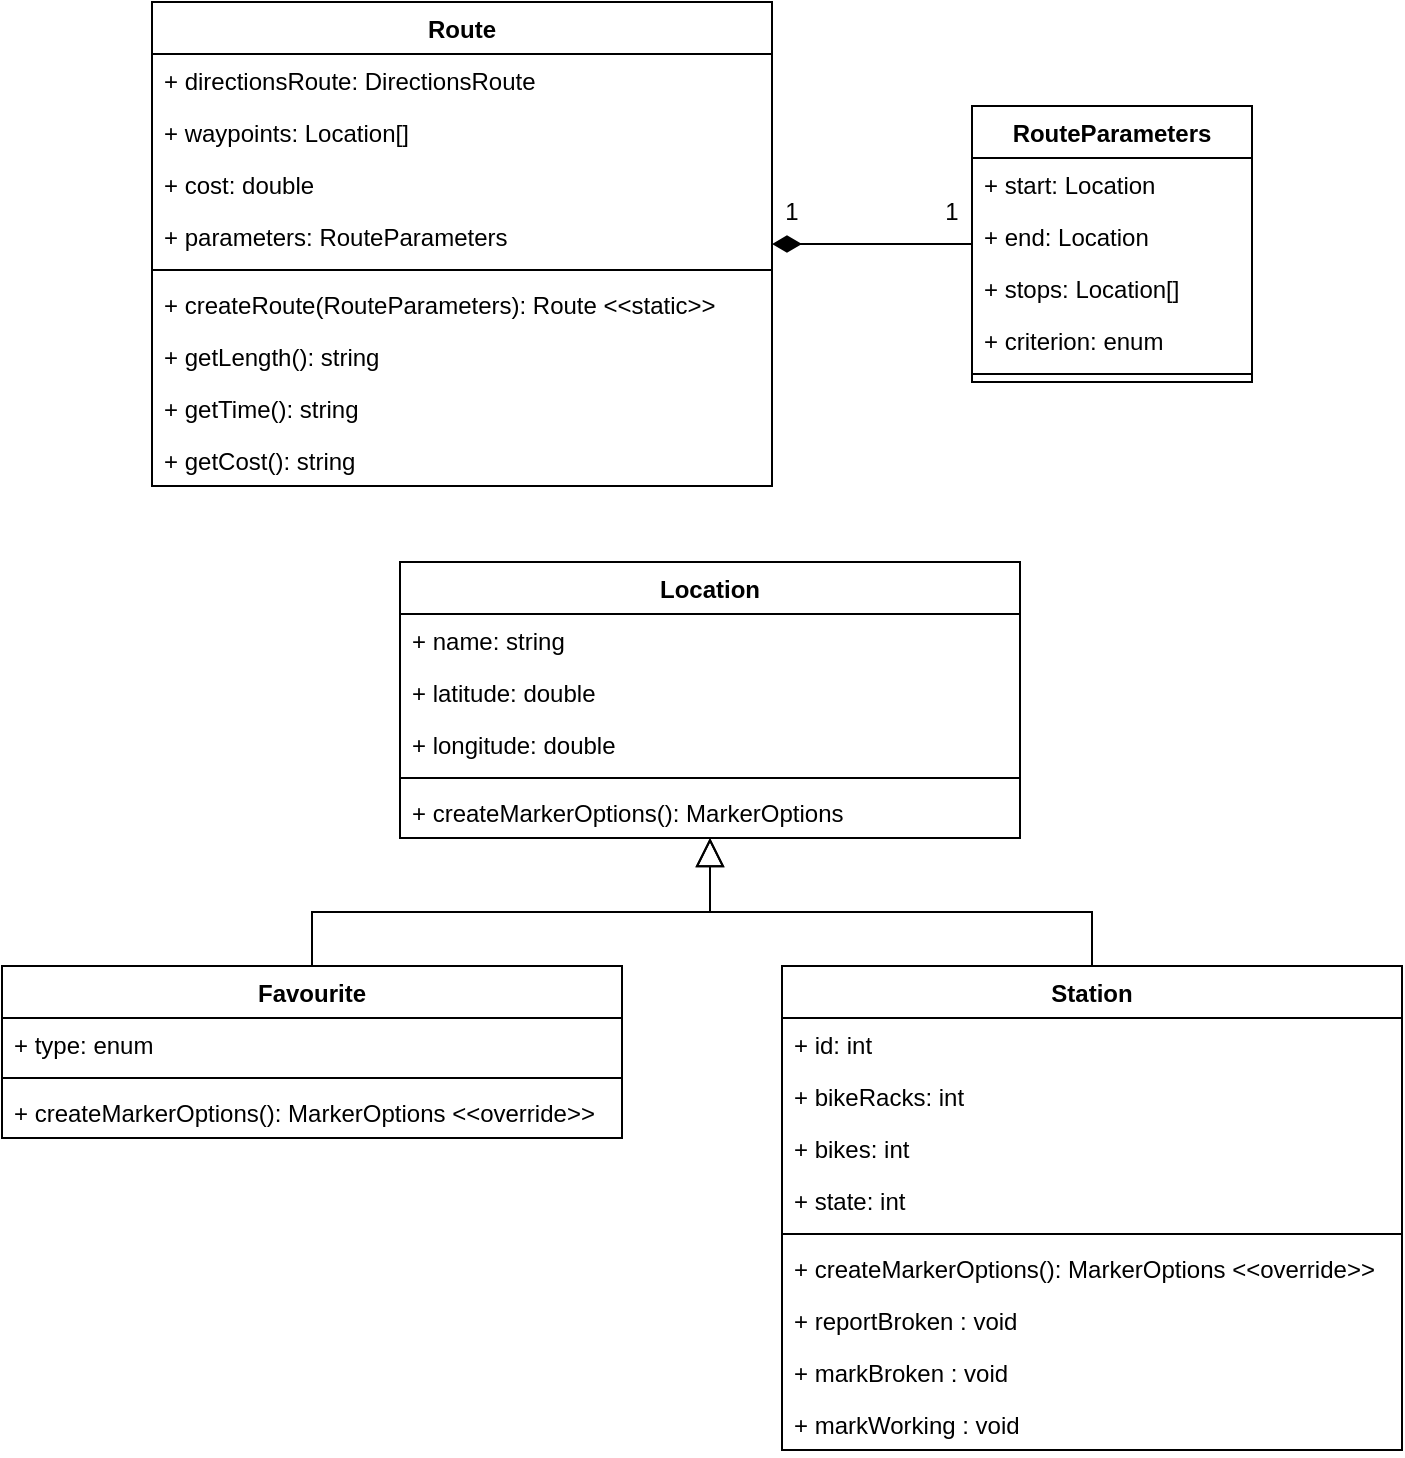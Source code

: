 <mxfile version="15.6.8" type="github">
  <diagram id="C5RBs43oDa-KdzZeNtuy" name="Page-1">
    <mxGraphModel dx="1422" dy="737" grid="1" gridSize="10" guides="1" tooltips="1" connect="1" arrows="1" fold="1" page="1" pageScale="1" pageWidth="827" pageHeight="1169" math="0" shadow="0">
      <root>
        <mxCell id="WIyWlLk6GJQsqaUBKTNV-0" />
        <mxCell id="WIyWlLk6GJQsqaUBKTNV-1" parent="WIyWlLk6GJQsqaUBKTNV-0" />
        <mxCell id="2iFOGh2o6Uc4nREv85gw-3" value="Location" style="swimlane;fontStyle=1;align=center;verticalAlign=top;childLayout=stackLayout;horizontal=1;startSize=26;horizontalStack=0;resizeParent=1;resizeParentMax=0;resizeLast=0;collapsible=1;marginBottom=0;" parent="WIyWlLk6GJQsqaUBKTNV-1" vertex="1">
          <mxGeometry x="263" y="370" width="310" height="138" as="geometry" />
        </mxCell>
        <mxCell id="2iFOGh2o6Uc4nREv85gw-4" value="+ name: string&#xa;" style="text;strokeColor=none;fillColor=none;align=left;verticalAlign=top;spacingLeft=4;spacingRight=4;overflow=hidden;rotatable=0;points=[[0,0.5],[1,0.5]];portConstraint=eastwest;" parent="2iFOGh2o6Uc4nREv85gw-3" vertex="1">
          <mxGeometry y="26" width="310" height="26" as="geometry" />
        </mxCell>
        <mxCell id="2iFOGh2o6Uc4nREv85gw-9" value="+ latitude: double&#xa;" style="text;strokeColor=none;fillColor=none;align=left;verticalAlign=top;spacingLeft=4;spacingRight=4;overflow=hidden;rotatable=0;points=[[0,0.5],[1,0.5]];portConstraint=eastwest;" parent="2iFOGh2o6Uc4nREv85gw-3" vertex="1">
          <mxGeometry y="52" width="310" height="26" as="geometry" />
        </mxCell>
        <mxCell id="2iFOGh2o6Uc4nREv85gw-7" value="+ longitude: double&#xa;" style="text;strokeColor=none;fillColor=none;align=left;verticalAlign=top;spacingLeft=4;spacingRight=4;overflow=hidden;rotatable=0;points=[[0,0.5],[1,0.5]];portConstraint=eastwest;" parent="2iFOGh2o6Uc4nREv85gw-3" vertex="1">
          <mxGeometry y="78" width="310" height="26" as="geometry" />
        </mxCell>
        <mxCell id="2iFOGh2o6Uc4nREv85gw-5" value="" style="line;strokeWidth=1;fillColor=none;align=left;verticalAlign=middle;spacingTop=-1;spacingLeft=3;spacingRight=3;rotatable=0;labelPosition=right;points=[];portConstraint=eastwest;" parent="2iFOGh2o6Uc4nREv85gw-3" vertex="1">
          <mxGeometry y="104" width="310" height="8" as="geometry" />
        </mxCell>
        <mxCell id="2iFOGh2o6Uc4nREv85gw-42" value="+ createMarkerOptions(): MarkerOptions" style="text;strokeColor=none;fillColor=none;align=left;verticalAlign=top;spacingLeft=4;spacingRight=4;overflow=hidden;rotatable=0;points=[[0,0.5],[1,0.5]];portConstraint=eastwest;" parent="2iFOGh2o6Uc4nREv85gw-3" vertex="1">
          <mxGeometry y="112" width="310" height="26" as="geometry" />
        </mxCell>
        <mxCell id="2iFOGh2o6Uc4nREv85gw-59" style="edgeStyle=orthogonalEdgeStyle;rounded=0;orthogonalLoop=1;jettySize=auto;html=1;exitX=0.5;exitY=0;exitDx=0;exitDy=0;fontSize=12;endArrow=block;endFill=0;endSize=12;" parent="WIyWlLk6GJQsqaUBKTNV-1" source="2iFOGh2o6Uc4nREv85gw-10" target="2iFOGh2o6Uc4nREv85gw-3" edge="1">
          <mxGeometry relative="1" as="geometry" />
        </mxCell>
        <mxCell id="2iFOGh2o6Uc4nREv85gw-10" value="Station" style="swimlane;fontStyle=1;align=center;verticalAlign=top;childLayout=stackLayout;horizontal=1;startSize=26;horizontalStack=0;resizeParent=1;resizeParentMax=0;resizeLast=0;collapsible=1;marginBottom=0;" parent="WIyWlLk6GJQsqaUBKTNV-1" vertex="1">
          <mxGeometry x="454" y="572" width="310" height="242" as="geometry" />
        </mxCell>
        <mxCell id="2iFOGh2o6Uc4nREv85gw-33" value="+ id: int&#xa;" style="text;strokeColor=none;fillColor=none;align=left;verticalAlign=top;spacingLeft=4;spacingRight=4;overflow=hidden;rotatable=0;points=[[0,0.5],[1,0.5]];portConstraint=eastwest;" parent="2iFOGh2o6Uc4nREv85gw-10" vertex="1">
          <mxGeometry y="26" width="310" height="26" as="geometry" />
        </mxCell>
        <mxCell id="2iFOGh2o6Uc4nREv85gw-11" value="+ bikeRacks: int" style="text;strokeColor=none;fillColor=none;align=left;verticalAlign=top;spacingLeft=4;spacingRight=4;overflow=hidden;rotatable=0;points=[[0,0.5],[1,0.5]];portConstraint=eastwest;" parent="2iFOGh2o6Uc4nREv85gw-10" vertex="1">
          <mxGeometry y="52" width="310" height="26" as="geometry" />
        </mxCell>
        <mxCell id="2iFOGh2o6Uc4nREv85gw-16" value="+ bikes: int" style="text;strokeColor=none;fillColor=none;align=left;verticalAlign=top;spacingLeft=4;spacingRight=4;overflow=hidden;rotatable=0;points=[[0,0.5],[1,0.5]];portConstraint=eastwest;" parent="2iFOGh2o6Uc4nREv85gw-10" vertex="1">
          <mxGeometry y="78" width="310" height="26" as="geometry" />
        </mxCell>
        <mxCell id="2iFOGh2o6Uc4nREv85gw-35" value="+ state: int" style="text;strokeColor=none;fillColor=none;align=left;verticalAlign=top;spacingLeft=4;spacingRight=4;overflow=hidden;rotatable=0;points=[[0,0.5],[1,0.5]];portConstraint=eastwest;" parent="2iFOGh2o6Uc4nREv85gw-10" vertex="1">
          <mxGeometry y="104" width="310" height="26" as="geometry" />
        </mxCell>
        <mxCell id="2iFOGh2o6Uc4nREv85gw-14" value="" style="line;strokeWidth=1;fillColor=none;align=left;verticalAlign=middle;spacingTop=-1;spacingLeft=3;spacingRight=3;rotatable=0;labelPosition=right;points=[];portConstraint=eastwest;" parent="2iFOGh2o6Uc4nREv85gw-10" vertex="1">
          <mxGeometry y="130" width="310" height="8" as="geometry" />
        </mxCell>
        <mxCell id="2iFOGh2o6Uc4nREv85gw-57" value="+ createMarkerOptions(): MarkerOptions &lt;&lt;override&gt;&gt;" style="text;strokeColor=none;fillColor=none;align=left;verticalAlign=top;spacingLeft=4;spacingRight=4;overflow=hidden;rotatable=0;points=[[0,0.5],[1,0.5]];portConstraint=eastwest;" parent="2iFOGh2o6Uc4nREv85gw-10" vertex="1">
          <mxGeometry y="138" width="310" height="26" as="geometry" />
        </mxCell>
        <mxCell id="2iFOGh2o6Uc4nREv85gw-15" value="+ reportBroken : void" style="text;strokeColor=none;fillColor=none;align=left;verticalAlign=top;spacingLeft=4;spacingRight=4;overflow=hidden;rotatable=0;points=[[0,0.5],[1,0.5]];portConstraint=eastwest;" parent="2iFOGh2o6Uc4nREv85gw-10" vertex="1">
          <mxGeometry y="164" width="310" height="26" as="geometry" />
        </mxCell>
        <mxCell id="2iFOGh2o6Uc4nREv85gw-18" value="+ markBroken : void" style="text;strokeColor=none;fillColor=none;align=left;verticalAlign=top;spacingLeft=4;spacingRight=4;overflow=hidden;rotatable=0;points=[[0,0.5],[1,0.5]];portConstraint=eastwest;" parent="2iFOGh2o6Uc4nREv85gw-10" vertex="1">
          <mxGeometry y="190" width="310" height="26" as="geometry" />
        </mxCell>
        <mxCell id="2iFOGh2o6Uc4nREv85gw-19" value="+ markWorking : void" style="text;strokeColor=none;fillColor=none;align=left;verticalAlign=top;spacingLeft=4;spacingRight=4;overflow=hidden;rotatable=0;points=[[0,0.5],[1,0.5]];portConstraint=eastwest;" parent="2iFOGh2o6Uc4nREv85gw-10" vertex="1">
          <mxGeometry y="216" width="310" height="26" as="geometry" />
        </mxCell>
        <mxCell id="2iFOGh2o6Uc4nREv85gw-58" style="edgeStyle=orthogonalEdgeStyle;rounded=0;orthogonalLoop=1;jettySize=auto;html=1;exitX=0.5;exitY=0;exitDx=0;exitDy=0;fontSize=12;endArrow=block;endFill=0;endSize=12;" parent="WIyWlLk6GJQsqaUBKTNV-1" source="2iFOGh2o6Uc4nREv85gw-21" target="2iFOGh2o6Uc4nREv85gw-3" edge="1">
          <mxGeometry relative="1" as="geometry" />
        </mxCell>
        <mxCell id="2iFOGh2o6Uc4nREv85gw-21" value="Favourite" style="swimlane;fontStyle=1;align=center;verticalAlign=top;childLayout=stackLayout;horizontal=1;startSize=26;horizontalStack=0;resizeParent=1;resizeParentMax=0;resizeLast=0;collapsible=1;marginBottom=0;" parent="WIyWlLk6GJQsqaUBKTNV-1" vertex="1">
          <mxGeometry x="64" y="572" width="310" height="86" as="geometry">
            <mxRectangle x="320" y="290" width="80" height="26" as="alternateBounds" />
          </mxGeometry>
        </mxCell>
        <mxCell id="2iFOGh2o6Uc4nREv85gw-29" value="+ type: enum&#xa;" style="text;strokeColor=none;fillColor=none;align=left;verticalAlign=top;spacingLeft=4;spacingRight=4;overflow=hidden;rotatable=0;points=[[0,0.5],[1,0.5]];portConstraint=eastwest;" parent="2iFOGh2o6Uc4nREv85gw-21" vertex="1">
          <mxGeometry y="26" width="310" height="26" as="geometry" />
        </mxCell>
        <mxCell id="2iFOGh2o6Uc4nREv85gw-25" value="" style="line;strokeWidth=1;fillColor=none;align=left;verticalAlign=middle;spacingTop=-1;spacingLeft=3;spacingRight=3;rotatable=0;labelPosition=right;points=[];portConstraint=eastwest;" parent="2iFOGh2o6Uc4nREv85gw-21" vertex="1">
          <mxGeometry y="52" width="310" height="8" as="geometry" />
        </mxCell>
        <mxCell id="2iFOGh2o6Uc4nREv85gw-55" value="+ createMarkerOptions(): MarkerOptions &lt;&lt;override&gt;&gt;" style="text;strokeColor=none;fillColor=none;align=left;verticalAlign=top;spacingLeft=4;spacingRight=4;overflow=hidden;rotatable=0;points=[[0,0.5],[1,0.5]];portConstraint=eastwest;" parent="2iFOGh2o6Uc4nREv85gw-21" vertex="1">
          <mxGeometry y="60" width="310" height="26" as="geometry" />
        </mxCell>
        <mxCell id="2iFOGh2o6Uc4nREv85gw-36" value="RouteParameters" style="swimlane;fontStyle=1;align=center;verticalAlign=top;childLayout=stackLayout;horizontal=1;startSize=26;horizontalStack=0;resizeParent=1;resizeParentMax=0;resizeLast=0;collapsible=1;marginBottom=0;" parent="WIyWlLk6GJQsqaUBKTNV-1" vertex="1">
          <mxGeometry x="549" y="142" width="140" height="138" as="geometry">
            <mxRectangle x="320" y="290" width="80" height="26" as="alternateBounds" />
          </mxGeometry>
        </mxCell>
        <mxCell id="2iFOGh2o6Uc4nREv85gw-37" value="+ start: Location" style="text;strokeColor=none;fillColor=none;align=left;verticalAlign=top;spacingLeft=4;spacingRight=4;overflow=hidden;rotatable=0;points=[[0,0.5],[1,0.5]];portConstraint=eastwest;" parent="2iFOGh2o6Uc4nREv85gw-36" vertex="1">
          <mxGeometry y="26" width="140" height="26" as="geometry" />
        </mxCell>
        <mxCell id="2iFOGh2o6Uc4nREv85gw-39" value="+ end: Location" style="text;strokeColor=none;fillColor=none;align=left;verticalAlign=top;spacingLeft=4;spacingRight=4;overflow=hidden;rotatable=0;points=[[0,0.5],[1,0.5]];portConstraint=eastwest;" parent="2iFOGh2o6Uc4nREv85gw-36" vertex="1">
          <mxGeometry y="52" width="140" height="26" as="geometry" />
        </mxCell>
        <mxCell id="2iFOGh2o6Uc4nREv85gw-40" value="+ stops: Location[]" style="text;strokeColor=none;fillColor=none;align=left;verticalAlign=top;spacingLeft=4;spacingRight=4;overflow=hidden;rotatable=0;points=[[0,0.5],[1,0.5]];portConstraint=eastwest;" parent="2iFOGh2o6Uc4nREv85gw-36" vertex="1">
          <mxGeometry y="78" width="140" height="26" as="geometry" />
        </mxCell>
        <mxCell id="2iFOGh2o6Uc4nREv85gw-41" value="+ criterion: enum" style="text;strokeColor=none;fillColor=none;align=left;verticalAlign=top;spacingLeft=4;spacingRight=4;overflow=hidden;rotatable=0;points=[[0,0.5],[1,0.5]];portConstraint=eastwest;" parent="2iFOGh2o6Uc4nREv85gw-36" vertex="1">
          <mxGeometry y="104" width="140" height="26" as="geometry" />
        </mxCell>
        <mxCell id="2iFOGh2o6Uc4nREv85gw-38" value="" style="line;strokeWidth=1;fillColor=none;align=left;verticalAlign=middle;spacingTop=-1;spacingLeft=3;spacingRight=3;rotatable=0;labelPosition=right;points=[];portConstraint=eastwest;" parent="2iFOGh2o6Uc4nREv85gw-36" vertex="1">
          <mxGeometry y="130" width="140" height="8" as="geometry" />
        </mxCell>
        <mxCell id="2iFOGh2o6Uc4nREv85gw-43" value="Route" style="swimlane;fontStyle=1;align=center;verticalAlign=top;childLayout=stackLayout;horizontal=1;startSize=26;horizontalStack=0;resizeParent=1;resizeParentMax=0;resizeLast=0;collapsible=1;marginBottom=0;" parent="WIyWlLk6GJQsqaUBKTNV-1" vertex="1">
          <mxGeometry x="139" y="90" width="310" height="242" as="geometry">
            <mxRectangle x="320" y="290" width="80" height="26" as="alternateBounds" />
          </mxGeometry>
        </mxCell>
        <mxCell id="2iFOGh2o6Uc4nREv85gw-44" value="+ directionsRoute: DirectionsRoute" style="text;strokeColor=none;fillColor=none;align=left;verticalAlign=top;spacingLeft=4;spacingRight=4;overflow=hidden;rotatable=0;points=[[0,0.5],[1,0.5]];portConstraint=eastwest;fontStyle=0;fontSize=12;" parent="2iFOGh2o6Uc4nREv85gw-43" vertex="1">
          <mxGeometry y="26" width="310" height="26" as="geometry" />
        </mxCell>
        <mxCell id="2iFOGh2o6Uc4nREv85gw-50" value="+ waypoints: Location[]" style="text;strokeColor=none;fillColor=none;align=left;verticalAlign=top;spacingLeft=4;spacingRight=4;overflow=hidden;rotatable=0;points=[[0,0.5],[1,0.5]];portConstraint=eastwest;" parent="2iFOGh2o6Uc4nREv85gw-43" vertex="1">
          <mxGeometry y="52" width="310" height="26" as="geometry" />
        </mxCell>
        <mxCell id="2iFOGh2o6Uc4nREv85gw-45" value="+ cost: double" style="text;strokeColor=none;fillColor=none;align=left;verticalAlign=top;spacingLeft=4;spacingRight=4;overflow=hidden;rotatable=0;points=[[0,0.5],[1,0.5]];portConstraint=eastwest;" parent="2iFOGh2o6Uc4nREv85gw-43" vertex="1">
          <mxGeometry y="78" width="310" height="26" as="geometry" />
        </mxCell>
        <mxCell id="2iFOGh2o6Uc4nREv85gw-62" value="+ parameters: RouteParameters" style="text;strokeColor=none;fillColor=none;align=left;verticalAlign=top;spacingLeft=4;spacingRight=4;overflow=hidden;rotatable=0;points=[[0,0.5],[1,0.5]];portConstraint=eastwest;" parent="2iFOGh2o6Uc4nREv85gw-43" vertex="1">
          <mxGeometry y="104" width="310" height="26" as="geometry" />
        </mxCell>
        <mxCell id="2iFOGh2o6Uc4nREv85gw-48" value="" style="line;strokeWidth=1;fillColor=none;align=left;verticalAlign=middle;spacingTop=-1;spacingLeft=3;spacingRight=3;rotatable=0;labelPosition=right;points=[];portConstraint=eastwest;" parent="2iFOGh2o6Uc4nREv85gw-43" vertex="1">
          <mxGeometry y="130" width="310" height="8" as="geometry" />
        </mxCell>
        <mxCell id="2iFOGh2o6Uc4nREv85gw-6" value="+ createRoute(RouteParameters): Route &lt;&lt;static&gt;&gt;" style="text;strokeColor=none;fillColor=none;align=left;verticalAlign=top;spacingLeft=4;spacingRight=4;overflow=hidden;rotatable=0;points=[[0,0.5],[1,0.5]];portConstraint=eastwest;" parent="2iFOGh2o6Uc4nREv85gw-43" vertex="1">
          <mxGeometry y="138" width="310" height="26" as="geometry" />
        </mxCell>
        <mxCell id="2iFOGh2o6Uc4nREv85gw-49" value="+ getLength(): string" style="text;strokeColor=none;fillColor=none;align=left;verticalAlign=top;spacingLeft=4;spacingRight=4;overflow=hidden;rotatable=0;points=[[0,0.5],[1,0.5]];portConstraint=eastwest;" parent="2iFOGh2o6Uc4nREv85gw-43" vertex="1">
          <mxGeometry y="164" width="310" height="26" as="geometry" />
        </mxCell>
        <mxCell id="2iFOGh2o6Uc4nREv85gw-52" value="+ getTime(): string" style="text;strokeColor=none;fillColor=none;align=left;verticalAlign=top;spacingLeft=4;spacingRight=4;overflow=hidden;rotatable=0;points=[[0,0.5],[1,0.5]];portConstraint=eastwest;" parent="2iFOGh2o6Uc4nREv85gw-43" vertex="1">
          <mxGeometry y="190" width="310" height="26" as="geometry" />
        </mxCell>
        <mxCell id="2iFOGh2o6Uc4nREv85gw-51" value="+ getCost(): string" style="text;strokeColor=none;fillColor=none;align=left;verticalAlign=top;spacingLeft=4;spacingRight=4;overflow=hidden;rotatable=0;points=[[0,0.5],[1,0.5]];portConstraint=eastwest;" parent="2iFOGh2o6Uc4nREv85gw-43" vertex="1">
          <mxGeometry y="216" width="310" height="26" as="geometry" />
        </mxCell>
        <mxCell id="2iFOGh2o6Uc4nREv85gw-63" style="edgeStyle=orthogonalEdgeStyle;rounded=0;orthogonalLoop=1;jettySize=auto;html=1;fontSize=12;endArrow=diamondThin;endFill=1;strokeWidth=1;endSize=12;" parent="WIyWlLk6GJQsqaUBKTNV-1" source="2iFOGh2o6Uc4nREv85gw-36" target="2iFOGh2o6Uc4nREv85gw-43" edge="1">
          <mxGeometry relative="1" as="geometry" />
        </mxCell>
        <mxCell id="2iFOGh2o6Uc4nREv85gw-65" value="1" style="text;html=1;strokeColor=none;fillColor=none;align=center;verticalAlign=middle;whiteSpace=wrap;rounded=0;fontSize=12;" parent="WIyWlLk6GJQsqaUBKTNV-1" vertex="1">
          <mxGeometry x="449" y="180" width="20" height="30" as="geometry" />
        </mxCell>
        <mxCell id="2iFOGh2o6Uc4nREv85gw-66" value="1" style="text;html=1;strokeColor=none;fillColor=none;align=center;verticalAlign=middle;whiteSpace=wrap;rounded=0;fontSize=12;" parent="WIyWlLk6GJQsqaUBKTNV-1" vertex="1">
          <mxGeometry x="529" y="180" width="20" height="30" as="geometry" />
        </mxCell>
      </root>
    </mxGraphModel>
  </diagram>
</mxfile>
